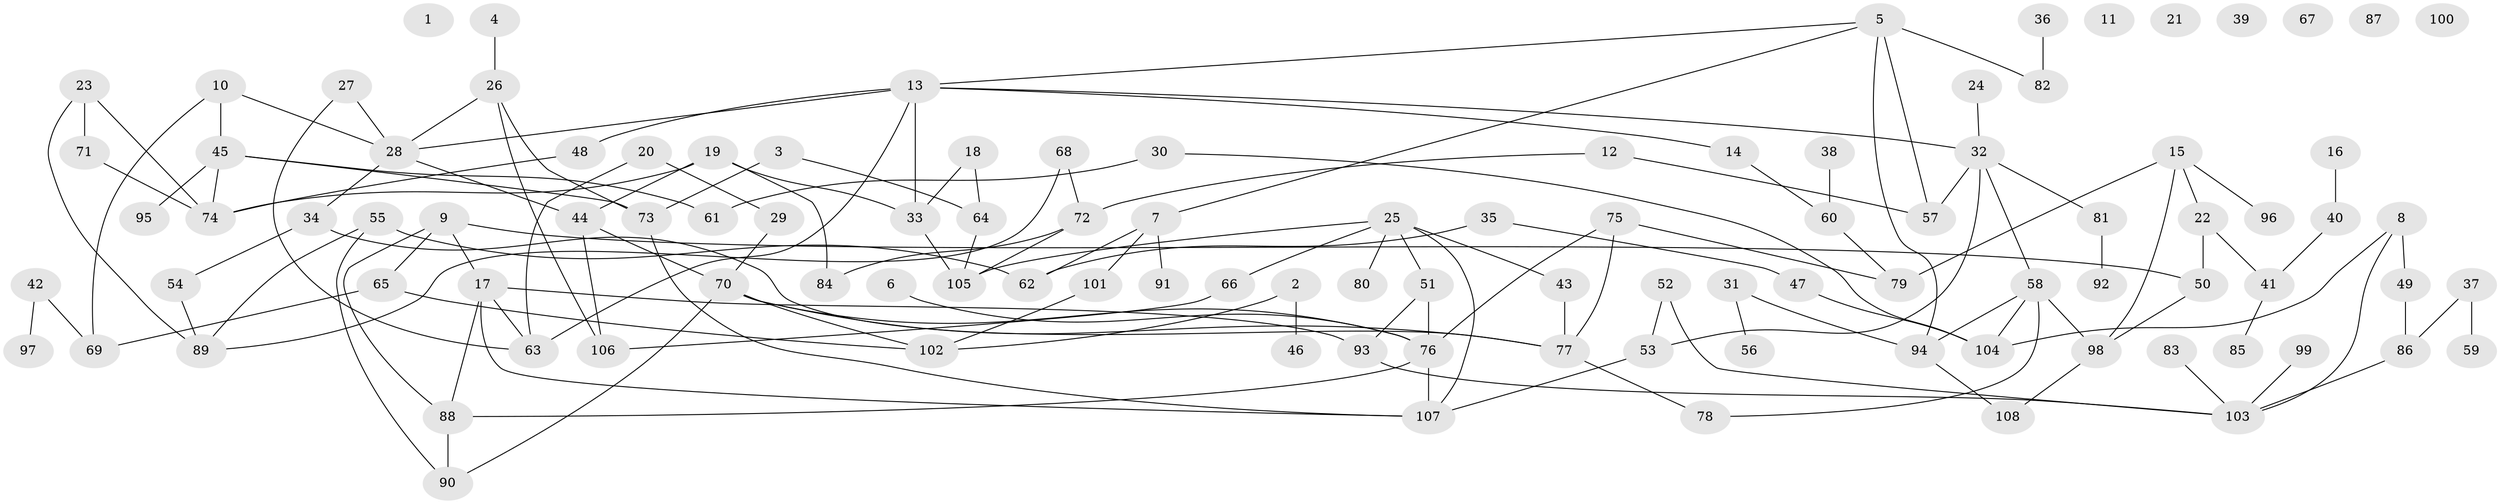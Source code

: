 // Generated by graph-tools (version 1.1) at 2025/40/03/09/25 04:40:08]
// undirected, 108 vertices, 145 edges
graph export_dot {
graph [start="1"]
  node [color=gray90,style=filled];
  1;
  2;
  3;
  4;
  5;
  6;
  7;
  8;
  9;
  10;
  11;
  12;
  13;
  14;
  15;
  16;
  17;
  18;
  19;
  20;
  21;
  22;
  23;
  24;
  25;
  26;
  27;
  28;
  29;
  30;
  31;
  32;
  33;
  34;
  35;
  36;
  37;
  38;
  39;
  40;
  41;
  42;
  43;
  44;
  45;
  46;
  47;
  48;
  49;
  50;
  51;
  52;
  53;
  54;
  55;
  56;
  57;
  58;
  59;
  60;
  61;
  62;
  63;
  64;
  65;
  66;
  67;
  68;
  69;
  70;
  71;
  72;
  73;
  74;
  75;
  76;
  77;
  78;
  79;
  80;
  81;
  82;
  83;
  84;
  85;
  86;
  87;
  88;
  89;
  90;
  91;
  92;
  93;
  94;
  95;
  96;
  97;
  98;
  99;
  100;
  101;
  102;
  103;
  104;
  105;
  106;
  107;
  108;
  2 -- 46;
  2 -- 102;
  3 -- 64;
  3 -- 73;
  4 -- 26;
  5 -- 7;
  5 -- 13;
  5 -- 57;
  5 -- 82;
  5 -- 94;
  6 -- 76;
  7 -- 62;
  7 -- 91;
  7 -- 101;
  8 -- 49;
  8 -- 103;
  8 -- 104;
  9 -- 17;
  9 -- 50;
  9 -- 65;
  9 -- 88;
  10 -- 28;
  10 -- 45;
  10 -- 69;
  12 -- 57;
  12 -- 72;
  13 -- 14;
  13 -- 28;
  13 -- 32;
  13 -- 33;
  13 -- 48;
  13 -- 63;
  14 -- 60;
  15 -- 22;
  15 -- 79;
  15 -- 96;
  15 -- 98;
  16 -- 40;
  17 -- 63;
  17 -- 88;
  17 -- 93;
  17 -- 107;
  18 -- 33;
  18 -- 64;
  19 -- 33;
  19 -- 44;
  19 -- 74;
  19 -- 84;
  20 -- 29;
  20 -- 63;
  22 -- 41;
  22 -- 50;
  23 -- 71;
  23 -- 74;
  23 -- 89;
  24 -- 32;
  25 -- 43;
  25 -- 51;
  25 -- 66;
  25 -- 80;
  25 -- 105;
  25 -- 107;
  26 -- 28;
  26 -- 73;
  26 -- 106;
  27 -- 28;
  27 -- 63;
  28 -- 34;
  28 -- 44;
  29 -- 70;
  30 -- 61;
  30 -- 104;
  31 -- 56;
  31 -- 94;
  32 -- 53;
  32 -- 57;
  32 -- 58;
  32 -- 81;
  33 -- 105;
  34 -- 54;
  34 -- 77;
  35 -- 47;
  35 -- 62;
  36 -- 82;
  37 -- 59;
  37 -- 86;
  38 -- 60;
  40 -- 41;
  41 -- 85;
  42 -- 69;
  42 -- 97;
  43 -- 77;
  44 -- 70;
  44 -- 106;
  45 -- 61;
  45 -- 73;
  45 -- 74;
  45 -- 95;
  47 -- 104;
  48 -- 74;
  49 -- 86;
  50 -- 98;
  51 -- 76;
  51 -- 93;
  52 -- 53;
  52 -- 103;
  53 -- 107;
  54 -- 89;
  55 -- 62;
  55 -- 89;
  55 -- 90;
  58 -- 78;
  58 -- 94;
  58 -- 98;
  58 -- 104;
  60 -- 79;
  64 -- 105;
  65 -- 69;
  65 -- 102;
  66 -- 106;
  68 -- 72;
  68 -- 89;
  70 -- 76;
  70 -- 77;
  70 -- 90;
  70 -- 102;
  71 -- 74;
  72 -- 84;
  72 -- 105;
  73 -- 107;
  75 -- 76;
  75 -- 77;
  75 -- 79;
  76 -- 88;
  76 -- 107;
  77 -- 78;
  81 -- 92;
  83 -- 103;
  86 -- 103;
  88 -- 90;
  93 -- 103;
  94 -- 108;
  98 -- 108;
  99 -- 103;
  101 -- 102;
}
